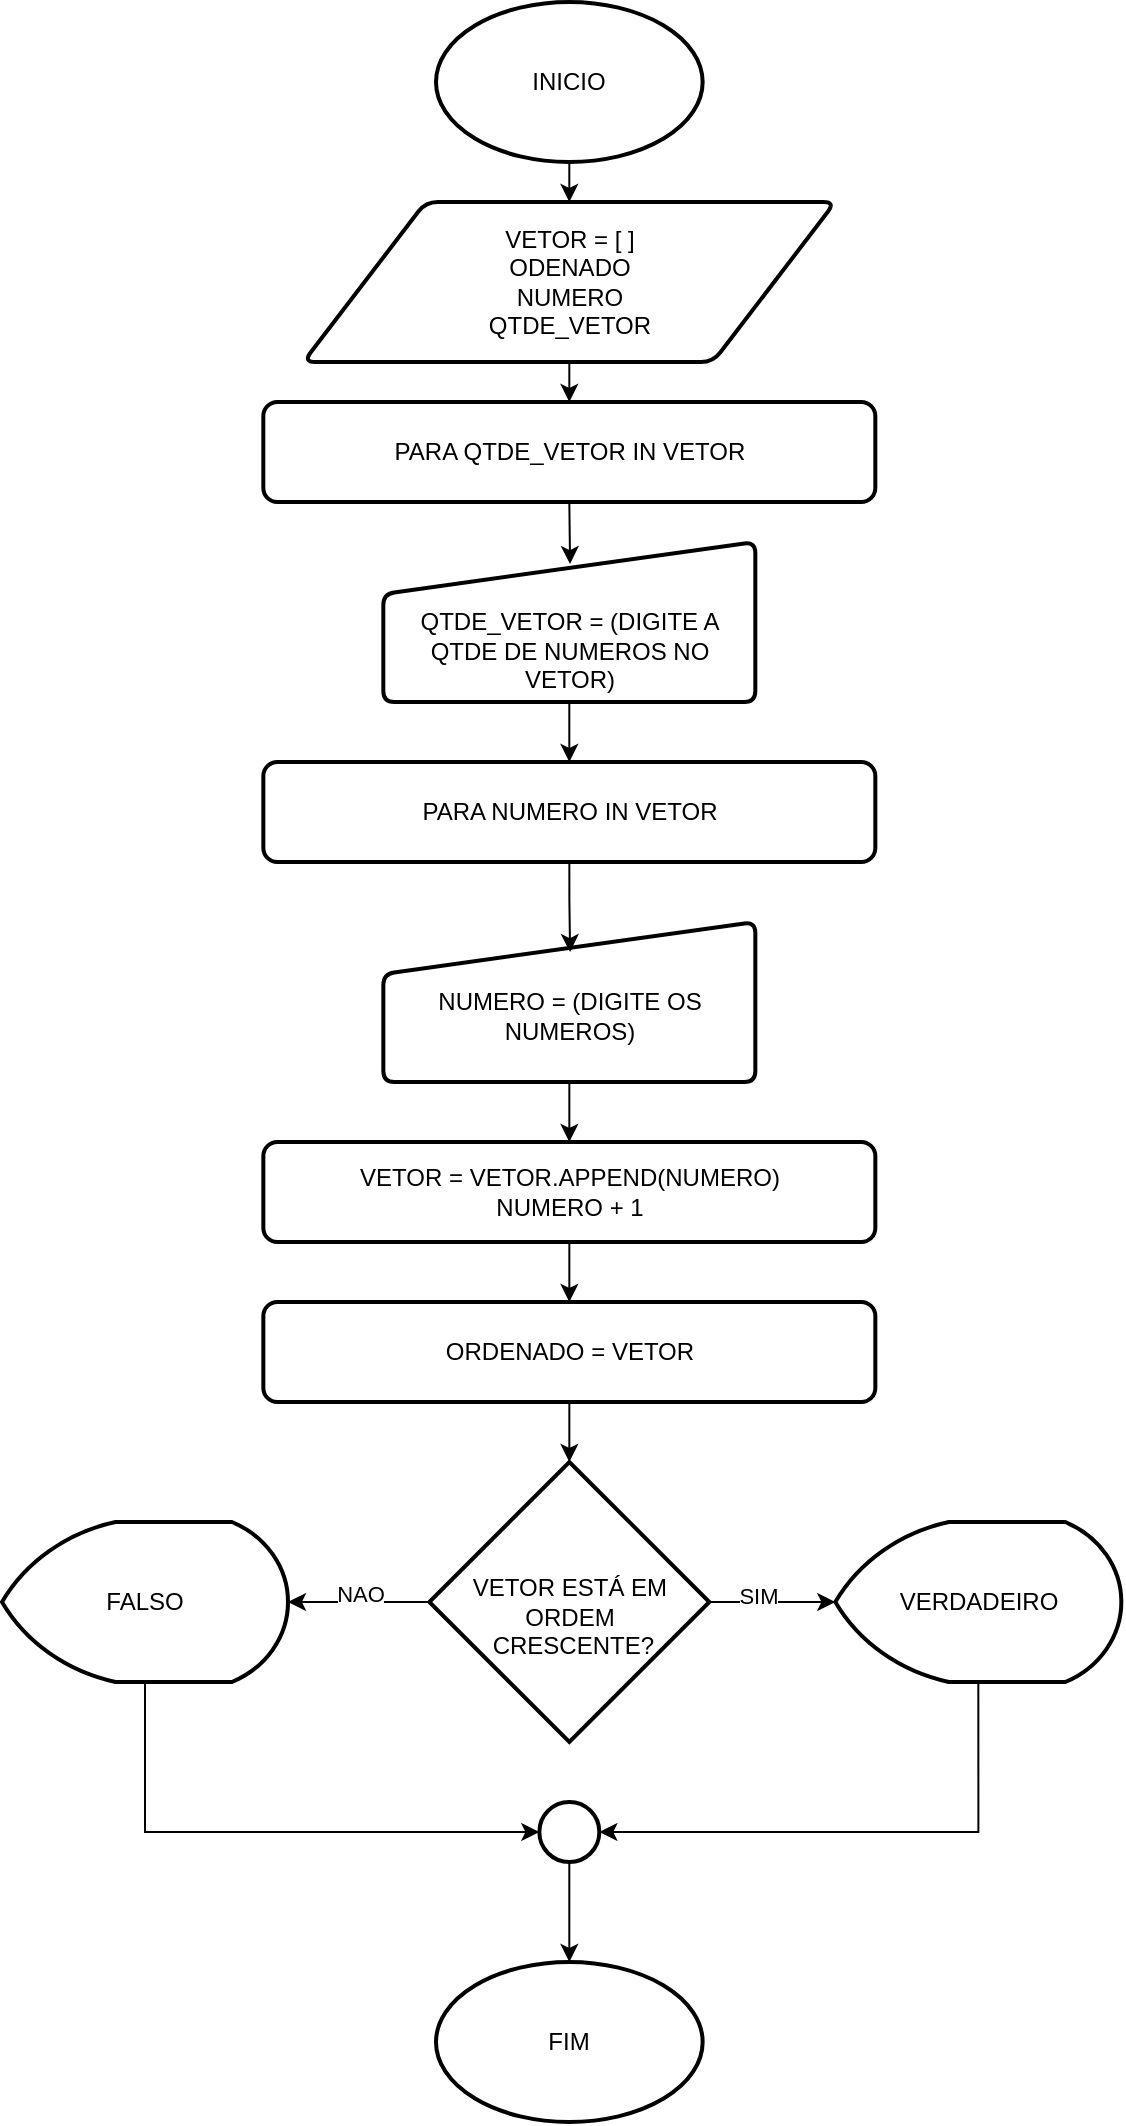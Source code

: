 <mxfile version="26.0.10">
  <diagram name="Página-1" id="mmirWlg_rm92a-nL3zGl">
    <mxGraphModel dx="880" dy="434" grid="1" gridSize="10" guides="1" tooltips="1" connect="1" arrows="1" fold="1" page="1" pageScale="1" pageWidth="827" pageHeight="1169" math="0" shadow="0">
      <root>
        <mxCell id="0" />
        <mxCell id="1" parent="0" />
        <mxCell id="CM1ng8vjE7Ho_FO7us82-14" style="edgeStyle=orthogonalEdgeStyle;rounded=0;orthogonalLoop=1;jettySize=auto;html=1;exitX=0.5;exitY=1;exitDx=0;exitDy=0;exitPerimeter=0;entryX=0.5;entryY=0;entryDx=0;entryDy=0;" edge="1" parent="1" source="CM1ng8vjE7Ho_FO7us82-1" target="CM1ng8vjE7Ho_FO7us82-2">
          <mxGeometry relative="1" as="geometry" />
        </mxCell>
        <mxCell id="CM1ng8vjE7Ho_FO7us82-1" value="&lt;font style=&quot;vertical-align: inherit;&quot;&gt;&lt;font style=&quot;vertical-align: inherit;&quot;&gt;INICIO&lt;/font&gt;&lt;/font&gt;" style="strokeWidth=2;html=1;shape=mxgraph.flowchart.start_1;whiteSpace=wrap;" vertex="1" parent="1">
          <mxGeometry x="347" y="20" width="133.33" height="80" as="geometry" />
        </mxCell>
        <mxCell id="CM1ng8vjE7Ho_FO7us82-15" style="edgeStyle=orthogonalEdgeStyle;rounded=0;orthogonalLoop=1;jettySize=auto;html=1;exitX=0.5;exitY=1;exitDx=0;exitDy=0;entryX=0.5;entryY=0;entryDx=0;entryDy=0;" edge="1" parent="1" source="CM1ng8vjE7Ho_FO7us82-2" target="CM1ng8vjE7Ho_FO7us82-3">
          <mxGeometry relative="1" as="geometry" />
        </mxCell>
        <mxCell id="CM1ng8vjE7Ho_FO7us82-2" value="&lt;font style=&quot;vertical-align: inherit;&quot;&gt;&lt;font style=&quot;vertical-align: inherit;&quot;&gt;VETOR = [ ]&lt;/font&gt;&lt;/font&gt;&lt;div&gt;&lt;font style=&quot;vertical-align: inherit;&quot;&gt;&lt;font style=&quot;vertical-align: inherit;&quot;&gt;&lt;font style=&quot;vertical-align: inherit;&quot;&gt;&lt;font style=&quot;vertical-align: inherit;&quot;&gt;ODENADO&lt;/font&gt;&lt;/font&gt;&lt;/font&gt;&lt;/font&gt;&lt;/div&gt;&lt;div&gt;&lt;font style=&quot;vertical-align: inherit;&quot;&gt;&lt;font style=&quot;vertical-align: inherit;&quot;&gt;NUMERO&lt;/font&gt;&lt;/font&gt;&lt;/div&gt;&lt;div&gt;&lt;font style=&quot;vertical-align: inherit;&quot;&gt;&lt;font style=&quot;vertical-align: inherit;&quot;&gt;QTDE_VETOR&lt;/font&gt;&lt;/font&gt;&lt;/div&gt;" style="shape=parallelogram;html=1;strokeWidth=2;perimeter=parallelogramPerimeter;whiteSpace=wrap;rounded=1;arcSize=12;size=0.23;" vertex="1" parent="1">
          <mxGeometry x="280.66" y="120" width="266" height="80" as="geometry" />
        </mxCell>
        <mxCell id="CM1ng8vjE7Ho_FO7us82-3" value="&lt;font style=&quot;vertical-align: inherit;&quot;&gt;&lt;font style=&quot;vertical-align: inherit;&quot;&gt;&lt;font style=&quot;vertical-align: inherit;&quot;&gt;&lt;font style=&quot;vertical-align: inherit;&quot;&gt;PARA QTDE_VETOR IN VETOR&lt;/font&gt;&lt;/font&gt;&lt;/font&gt;&lt;/font&gt;" style="rounded=1;whiteSpace=wrap;html=1;absoluteArcSize=1;arcSize=14;strokeWidth=2;" vertex="1" parent="1">
          <mxGeometry x="260.66" y="220" width="306" height="50" as="geometry" />
        </mxCell>
        <mxCell id="CM1ng8vjE7Ho_FO7us82-17" style="edgeStyle=orthogonalEdgeStyle;rounded=0;orthogonalLoop=1;jettySize=auto;html=1;exitX=0.5;exitY=1;exitDx=0;exitDy=0;entryX=0.5;entryY=0;entryDx=0;entryDy=0;" edge="1" parent="1" source="CM1ng8vjE7Ho_FO7us82-4" target="CM1ng8vjE7Ho_FO7us82-5">
          <mxGeometry relative="1" as="geometry" />
        </mxCell>
        <mxCell id="CM1ng8vjE7Ho_FO7us82-4" value="&lt;div&gt;&lt;font style=&quot;vertical-align: inherit;&quot;&gt;&lt;font style=&quot;vertical-align: inherit;&quot;&gt;&lt;br&gt;&lt;/font&gt;&lt;/font&gt;&lt;/div&gt;&lt;font style=&quot;vertical-align: inherit;&quot;&gt;&lt;font style=&quot;vertical-align: inherit;&quot;&gt;&lt;div&gt;&lt;font style=&quot;vertical-align: inherit;&quot;&gt;&lt;font style=&quot;vertical-align: inherit;&quot;&gt;&lt;br&gt;&lt;/font&gt;&lt;/font&gt;&lt;/div&gt;QTDE_VETOR = (DIGITE A QTDE DE NUMEROS NO VETOR)&lt;/font&gt;&lt;/font&gt;" style="html=1;strokeWidth=2;shape=manualInput;whiteSpace=wrap;rounded=1;size=26;arcSize=11;" vertex="1" parent="1">
          <mxGeometry x="320.66" y="290" width="186" height="80" as="geometry" />
        </mxCell>
        <mxCell id="CM1ng8vjE7Ho_FO7us82-5" value="&lt;font style=&quot;vertical-align: inherit;&quot;&gt;&lt;font style=&quot;vertical-align: inherit;&quot;&gt;&lt;font style=&quot;vertical-align: inherit;&quot;&gt;&lt;font style=&quot;vertical-align: inherit;&quot;&gt;&lt;font style=&quot;vertical-align: inherit;&quot;&gt;&lt;font style=&quot;vertical-align: inherit;&quot;&gt;PARA NUMERO IN VETOR&lt;/font&gt;&lt;/font&gt;&lt;/font&gt;&lt;/font&gt;&lt;/font&gt;&lt;/font&gt;" style="rounded=1;whiteSpace=wrap;html=1;absoluteArcSize=1;arcSize=14;strokeWidth=2;" vertex="1" parent="1">
          <mxGeometry x="260.67" y="400" width="306" height="50" as="geometry" />
        </mxCell>
        <mxCell id="CM1ng8vjE7Ho_FO7us82-19" style="edgeStyle=orthogonalEdgeStyle;rounded=0;orthogonalLoop=1;jettySize=auto;html=1;exitX=0.5;exitY=1;exitDx=0;exitDy=0;entryX=0.5;entryY=0;entryDx=0;entryDy=0;" edge="1" parent="1" source="CM1ng8vjE7Ho_FO7us82-6" target="CM1ng8vjE7Ho_FO7us82-7">
          <mxGeometry relative="1" as="geometry" />
        </mxCell>
        <mxCell id="CM1ng8vjE7Ho_FO7us82-6" value="&lt;div&gt;&lt;font style=&quot;vertical-align: inherit;&quot;&gt;&lt;font style=&quot;vertical-align: inherit;&quot;&gt;&lt;br&gt;&lt;/font&gt;&lt;/font&gt;&lt;/div&gt;&lt;div&gt;&lt;font style=&quot;vertical-align: inherit;&quot;&gt;&lt;font style=&quot;vertical-align: inherit;&quot;&gt;NUMERO = (DIGITE OS NUMEROS)&lt;/font&gt;&lt;/font&gt;&lt;/div&gt;" style="html=1;strokeWidth=2;shape=manualInput;whiteSpace=wrap;rounded=1;size=26;arcSize=11;" vertex="1" parent="1">
          <mxGeometry x="320.67" y="480" width="186" height="80" as="geometry" />
        </mxCell>
        <mxCell id="CM1ng8vjE7Ho_FO7us82-20" style="edgeStyle=orthogonalEdgeStyle;rounded=0;orthogonalLoop=1;jettySize=auto;html=1;exitX=0.5;exitY=1;exitDx=0;exitDy=0;entryX=0.5;entryY=0;entryDx=0;entryDy=0;" edge="1" parent="1" source="CM1ng8vjE7Ho_FO7us82-7" target="CM1ng8vjE7Ho_FO7us82-8">
          <mxGeometry relative="1" as="geometry" />
        </mxCell>
        <mxCell id="CM1ng8vjE7Ho_FO7us82-7" value="&lt;font style=&quot;vertical-align: inherit;&quot;&gt;&lt;font style=&quot;vertical-align: inherit;&quot;&gt;&lt;font style=&quot;vertical-align: inherit;&quot;&gt;&lt;font style=&quot;vertical-align: inherit;&quot;&gt;&lt;font style=&quot;vertical-align: inherit;&quot;&gt;&lt;font style=&quot;vertical-align: inherit;&quot;&gt;&lt;font style=&quot;vertical-align: inherit;&quot;&gt;&lt;font style=&quot;vertical-align: inherit;&quot;&gt;VETOR = VETOR.APPEND(NUMERO)&lt;/font&gt;&lt;/font&gt;&lt;/font&gt;&lt;/font&gt;&lt;/font&gt;&lt;/font&gt;&lt;/font&gt;&lt;/font&gt;&lt;div&gt;&lt;font style=&quot;vertical-align: inherit;&quot;&gt;&lt;font style=&quot;vertical-align: inherit;&quot;&gt;&lt;font style=&quot;vertical-align: inherit;&quot;&gt;&lt;font style=&quot;vertical-align: inherit;&quot;&gt;&lt;font style=&quot;vertical-align: inherit;&quot;&gt;&lt;font style=&quot;vertical-align: inherit;&quot;&gt;&lt;font style=&quot;vertical-align: inherit;&quot;&gt;&lt;font style=&quot;vertical-align: inherit;&quot;&gt;&lt;font style=&quot;vertical-align: inherit;&quot;&gt;&lt;font style=&quot;vertical-align: inherit;&quot;&gt;NUMERO + 1&lt;/font&gt;&lt;/font&gt;&lt;/font&gt;&lt;/font&gt;&lt;/font&gt;&lt;/font&gt;&lt;/font&gt;&lt;/font&gt;&lt;/font&gt;&lt;/font&gt;&lt;/div&gt;" style="rounded=1;whiteSpace=wrap;html=1;absoluteArcSize=1;arcSize=14;strokeWidth=2;" vertex="1" parent="1">
          <mxGeometry x="260.67" y="590" width="306" height="50" as="geometry" />
        </mxCell>
        <mxCell id="CM1ng8vjE7Ho_FO7us82-8" value="&lt;font style=&quot;vertical-align: inherit;&quot;&gt;&lt;font style=&quot;vertical-align: inherit;&quot;&gt;ORDENADO = VETOR&lt;/font&gt;&lt;/font&gt;" style="rounded=1;whiteSpace=wrap;html=1;absoluteArcSize=1;arcSize=14;strokeWidth=2;" vertex="1" parent="1">
          <mxGeometry x="260.67" y="670" width="306" height="50" as="geometry" />
        </mxCell>
        <mxCell id="CM1ng8vjE7Ho_FO7us82-9" value="&lt;div&gt;&lt;font style=&quot;vertical-align: inherit;&quot;&gt;&lt;font style=&quot;vertical-align: inherit;&quot;&gt;&lt;font style=&quot;vertical-align: inherit;&quot;&gt;&lt;font style=&quot;vertical-align: inherit;&quot;&gt;&lt;br&gt;&lt;/font&gt;&lt;/font&gt;&lt;/font&gt;&lt;/font&gt;&lt;/div&gt;&lt;font style=&quot;vertical-align: inherit;&quot;&gt;&lt;font style=&quot;vertical-align: inherit;&quot;&gt;&lt;font style=&quot;vertical-align: inherit;&quot;&gt;&lt;font style=&quot;vertical-align: inherit;&quot;&gt;VETOR ESTÁ EM ORDEM&lt;/font&gt;&lt;/font&gt;&lt;/font&gt;&lt;/font&gt;&lt;div&gt;&lt;font style=&quot;vertical-align: inherit;&quot;&gt;&lt;font style=&quot;vertical-align: inherit;&quot;&gt;&amp;nbsp;CRESCENTE?&lt;/font&gt;&lt;/font&gt;&lt;/div&gt;" style="strokeWidth=2;html=1;shape=mxgraph.flowchart.decision;whiteSpace=wrap;" vertex="1" parent="1">
          <mxGeometry x="343.67" y="750" width="140" height="140" as="geometry" />
        </mxCell>
        <mxCell id="CM1ng8vjE7Ho_FO7us82-10" value="&lt;font style=&quot;vertical-align: inherit;&quot;&gt;&lt;font style=&quot;vertical-align: inherit;&quot;&gt;VERDADEIRO&lt;/font&gt;&lt;/font&gt;" style="strokeWidth=2;html=1;shape=mxgraph.flowchart.display;whiteSpace=wrap;" vertex="1" parent="1">
          <mxGeometry x="546.66" y="780" width="143" height="80" as="geometry" />
        </mxCell>
        <mxCell id="CM1ng8vjE7Ho_FO7us82-11" value="&lt;font style=&quot;vertical-align: inherit;&quot;&gt;&lt;font style=&quot;vertical-align: inherit;&quot;&gt;&lt;font style=&quot;vertical-align: inherit;&quot;&gt;&lt;font style=&quot;vertical-align: inherit;&quot;&gt;FALSO&lt;/font&gt;&lt;/font&gt;&lt;/font&gt;&lt;/font&gt;" style="strokeWidth=2;html=1;shape=mxgraph.flowchart.display;whiteSpace=wrap;" vertex="1" parent="1">
          <mxGeometry x="130.0" y="780" width="143" height="80" as="geometry" />
        </mxCell>
        <mxCell id="CM1ng8vjE7Ho_FO7us82-12" value="" style="strokeWidth=2;html=1;shape=mxgraph.flowchart.start_2;whiteSpace=wrap;" vertex="1" parent="1">
          <mxGeometry x="398.67" y="920" width="30" height="30" as="geometry" />
        </mxCell>
        <mxCell id="CM1ng8vjE7Ho_FO7us82-13" value="&lt;font style=&quot;vertical-align: inherit;&quot;&gt;&lt;font style=&quot;vertical-align: inherit;&quot;&gt;FIM&lt;/font&gt;&lt;/font&gt;" style="strokeWidth=2;html=1;shape=mxgraph.flowchart.start_1;whiteSpace=wrap;" vertex="1" parent="1">
          <mxGeometry x="347" y="1000" width="133.33" height="80" as="geometry" />
        </mxCell>
        <mxCell id="CM1ng8vjE7Ho_FO7us82-16" style="edgeStyle=orthogonalEdgeStyle;rounded=0;orthogonalLoop=1;jettySize=auto;html=1;exitX=0.5;exitY=1;exitDx=0;exitDy=0;entryX=0.502;entryY=0.138;entryDx=0;entryDy=0;entryPerimeter=0;" edge="1" parent="1" source="CM1ng8vjE7Ho_FO7us82-3" target="CM1ng8vjE7Ho_FO7us82-4">
          <mxGeometry relative="1" as="geometry" />
        </mxCell>
        <mxCell id="CM1ng8vjE7Ho_FO7us82-18" style="edgeStyle=orthogonalEdgeStyle;rounded=0;orthogonalLoop=1;jettySize=auto;html=1;exitX=0.5;exitY=1;exitDx=0;exitDy=0;entryX=0.502;entryY=0.188;entryDx=0;entryDy=0;entryPerimeter=0;" edge="1" parent="1" source="CM1ng8vjE7Ho_FO7us82-5" target="CM1ng8vjE7Ho_FO7us82-6">
          <mxGeometry relative="1" as="geometry" />
        </mxCell>
        <mxCell id="CM1ng8vjE7Ho_FO7us82-21" style="edgeStyle=orthogonalEdgeStyle;rounded=0;orthogonalLoop=1;jettySize=auto;html=1;exitX=0.5;exitY=1;exitDx=0;exitDy=0;entryX=0.5;entryY=0;entryDx=0;entryDy=0;entryPerimeter=0;" edge="1" parent="1" source="CM1ng8vjE7Ho_FO7us82-8" target="CM1ng8vjE7Ho_FO7us82-9">
          <mxGeometry relative="1" as="geometry" />
        </mxCell>
        <mxCell id="CM1ng8vjE7Ho_FO7us82-22" style="edgeStyle=orthogonalEdgeStyle;rounded=0;orthogonalLoop=1;jettySize=auto;html=1;exitX=1;exitY=0.5;exitDx=0;exitDy=0;exitPerimeter=0;entryX=0;entryY=0.5;entryDx=0;entryDy=0;entryPerimeter=0;" edge="1" parent="1" source="CM1ng8vjE7Ho_FO7us82-9" target="CM1ng8vjE7Ho_FO7us82-10">
          <mxGeometry relative="1" as="geometry" />
        </mxCell>
        <mxCell id="CM1ng8vjE7Ho_FO7us82-23" value="&lt;font style=&quot;vertical-align: inherit;&quot;&gt;&lt;font style=&quot;vertical-align: inherit;&quot;&gt;SIM&lt;/font&gt;&lt;/font&gt;" style="edgeLabel;html=1;align=center;verticalAlign=middle;resizable=0;points=[];" vertex="1" connectable="0" parent="CM1ng8vjE7Ho_FO7us82-22">
          <mxGeometry x="-0.228" y="3" relative="1" as="geometry">
            <mxPoint as="offset" />
          </mxGeometry>
        </mxCell>
        <mxCell id="CM1ng8vjE7Ho_FO7us82-24" style="edgeStyle=orthogonalEdgeStyle;rounded=0;orthogonalLoop=1;jettySize=auto;html=1;exitX=0;exitY=0.5;exitDx=0;exitDy=0;exitPerimeter=0;entryX=1;entryY=0.5;entryDx=0;entryDy=0;entryPerimeter=0;" edge="1" parent="1" source="CM1ng8vjE7Ho_FO7us82-9" target="CM1ng8vjE7Ho_FO7us82-11">
          <mxGeometry relative="1" as="geometry" />
        </mxCell>
        <mxCell id="CM1ng8vjE7Ho_FO7us82-25" value="&lt;font style=&quot;vertical-align: inherit;&quot;&gt;&lt;font style=&quot;vertical-align: inherit;&quot;&gt;NAO&lt;/font&gt;&lt;/font&gt;" style="edgeLabel;html=1;align=center;verticalAlign=middle;resizable=0;points=[];" vertex="1" connectable="0" parent="CM1ng8vjE7Ho_FO7us82-24">
          <mxGeometry x="-0.019" y="-4" relative="1" as="geometry">
            <mxPoint as="offset" />
          </mxGeometry>
        </mxCell>
        <mxCell id="CM1ng8vjE7Ho_FO7us82-26" style="edgeStyle=orthogonalEdgeStyle;rounded=0;orthogonalLoop=1;jettySize=auto;html=1;exitX=0.5;exitY=1;exitDx=0;exitDy=0;exitPerimeter=0;entryX=1;entryY=0.5;entryDx=0;entryDy=0;entryPerimeter=0;" edge="1" parent="1" source="CM1ng8vjE7Ho_FO7us82-10" target="CM1ng8vjE7Ho_FO7us82-12">
          <mxGeometry relative="1" as="geometry" />
        </mxCell>
        <mxCell id="CM1ng8vjE7Ho_FO7us82-27" style="edgeStyle=orthogonalEdgeStyle;rounded=0;orthogonalLoop=1;jettySize=auto;html=1;exitX=0.5;exitY=1;exitDx=0;exitDy=0;exitPerimeter=0;entryX=0;entryY=0.5;entryDx=0;entryDy=0;entryPerimeter=0;" edge="1" parent="1" source="CM1ng8vjE7Ho_FO7us82-11" target="CM1ng8vjE7Ho_FO7us82-12">
          <mxGeometry relative="1" as="geometry" />
        </mxCell>
        <mxCell id="CM1ng8vjE7Ho_FO7us82-28" style="edgeStyle=orthogonalEdgeStyle;rounded=0;orthogonalLoop=1;jettySize=auto;html=1;exitX=0.5;exitY=1;exitDx=0;exitDy=0;exitPerimeter=0;entryX=0.5;entryY=0;entryDx=0;entryDy=0;entryPerimeter=0;" edge="1" parent="1" source="CM1ng8vjE7Ho_FO7us82-12" target="CM1ng8vjE7Ho_FO7us82-13">
          <mxGeometry relative="1" as="geometry" />
        </mxCell>
      </root>
    </mxGraphModel>
  </diagram>
</mxfile>
